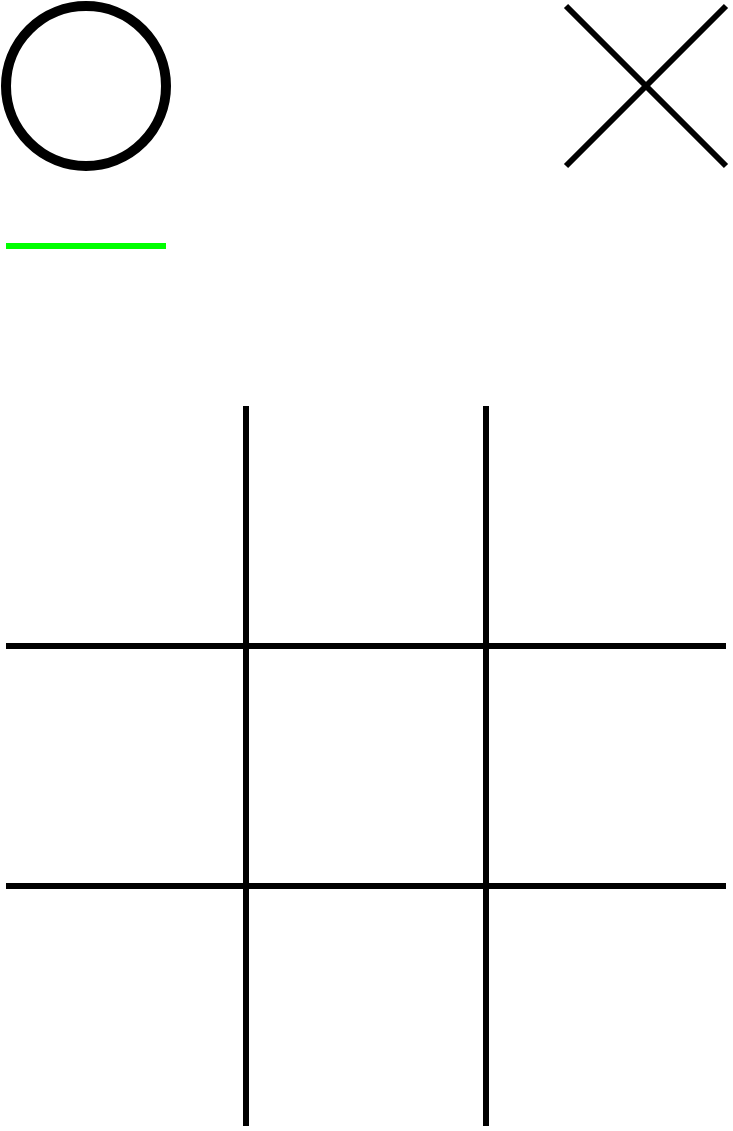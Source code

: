 <mxfile version="21.6.8" type="device">
  <diagram name="Page-1" id="Zi7R2ep28M6Ji_b3IWd0">
    <mxGraphModel dx="1434" dy="875" grid="1" gridSize="10" guides="1" tooltips="1" connect="1" arrows="1" fold="1" page="1" pageScale="1" pageWidth="850" pageHeight="1100" math="0" shadow="0">
      <root>
        <mxCell id="0" />
        <mxCell id="1" parent="0" />
        <mxCell id="QSEAzz7JvtDJgoen5yMI-3" value="" style="ellipse;whiteSpace=wrap;html=1;aspect=fixed;strokeWidth=5;fillColor=none;" vertex="1" parent="1">
          <mxGeometry x="200" y="80" width="80" height="80" as="geometry" />
        </mxCell>
        <mxCell id="QSEAzz7JvtDJgoen5yMI-4" value="" style="shape=table;startSize=0;container=1;collapsible=0;childLayout=tableLayout;fontSize=16;strokeWidth=3;swimlaneLine=1;fillColor=none;swimlaneBody=1;swimlaneHead=1;horizontal=1;top=0;bottom=0;left=0;right=0;" vertex="1" parent="1">
          <mxGeometry x="200" y="280" width="360" height="360" as="geometry" />
        </mxCell>
        <mxCell id="QSEAzz7JvtDJgoen5yMI-5" value="" style="shape=tableRow;horizontal=0;startSize=0;swimlaneHead=0;swimlaneBody=0;strokeColor=inherit;top=0;left=0;bottom=0;right=0;collapsible=0;dropTarget=0;fillColor=none;points=[[0,0.5],[1,0.5]];portConstraint=eastwest;fontSize=16;" vertex="1" parent="QSEAzz7JvtDJgoen5yMI-4">
          <mxGeometry width="360" height="120" as="geometry" />
        </mxCell>
        <mxCell id="QSEAzz7JvtDJgoen5yMI-6" value="" style="shape=partialRectangle;html=1;whiteSpace=wrap;connectable=0;strokeColor=inherit;overflow=hidden;fillColor=none;top=0;left=0;bottom=0;right=0;pointerEvents=1;fontSize=16;" vertex="1" parent="QSEAzz7JvtDJgoen5yMI-5">
          <mxGeometry width="120" height="120" as="geometry">
            <mxRectangle width="120" height="120" as="alternateBounds" />
          </mxGeometry>
        </mxCell>
        <mxCell id="QSEAzz7JvtDJgoen5yMI-7" value="" style="shape=partialRectangle;html=1;whiteSpace=wrap;connectable=0;strokeColor=inherit;overflow=hidden;fillColor=none;top=0;left=0;bottom=0;right=0;pointerEvents=1;fontSize=16;" vertex="1" parent="QSEAzz7JvtDJgoen5yMI-5">
          <mxGeometry x="120" width="120" height="120" as="geometry">
            <mxRectangle width="120" height="120" as="alternateBounds" />
          </mxGeometry>
        </mxCell>
        <mxCell id="QSEAzz7JvtDJgoen5yMI-8" value="" style="shape=partialRectangle;html=1;whiteSpace=wrap;connectable=0;strokeColor=inherit;overflow=hidden;fillColor=none;top=0;left=0;bottom=0;right=0;pointerEvents=1;fontSize=16;" vertex="1" parent="QSEAzz7JvtDJgoen5yMI-5">
          <mxGeometry x="240" width="120" height="120" as="geometry">
            <mxRectangle width="120" height="120" as="alternateBounds" />
          </mxGeometry>
        </mxCell>
        <mxCell id="QSEAzz7JvtDJgoen5yMI-9" value="" style="shape=tableRow;horizontal=0;startSize=0;swimlaneHead=0;swimlaneBody=0;strokeColor=inherit;top=0;left=0;bottom=0;right=0;collapsible=0;dropTarget=0;fillColor=none;points=[[0,0.5],[1,0.5]];portConstraint=eastwest;fontSize=16;" vertex="1" parent="QSEAzz7JvtDJgoen5yMI-4">
          <mxGeometry y="120" width="360" height="120" as="geometry" />
        </mxCell>
        <mxCell id="QSEAzz7JvtDJgoen5yMI-10" value="" style="shape=partialRectangle;html=1;whiteSpace=wrap;connectable=0;strokeColor=inherit;overflow=hidden;fillColor=none;top=0;left=0;bottom=0;right=0;pointerEvents=1;fontSize=16;" vertex="1" parent="QSEAzz7JvtDJgoen5yMI-9">
          <mxGeometry width="120" height="120" as="geometry">
            <mxRectangle width="120" height="120" as="alternateBounds" />
          </mxGeometry>
        </mxCell>
        <mxCell id="QSEAzz7JvtDJgoen5yMI-11" value="" style="shape=partialRectangle;html=1;whiteSpace=wrap;connectable=0;strokeColor=inherit;overflow=hidden;fillColor=none;top=0;left=0;bottom=0;right=0;pointerEvents=1;fontSize=16;" vertex="1" parent="QSEAzz7JvtDJgoen5yMI-9">
          <mxGeometry x="120" width="120" height="120" as="geometry">
            <mxRectangle width="120" height="120" as="alternateBounds" />
          </mxGeometry>
        </mxCell>
        <mxCell id="QSEAzz7JvtDJgoen5yMI-12" value="" style="shape=partialRectangle;html=1;whiteSpace=wrap;connectable=0;strokeColor=inherit;overflow=hidden;fillColor=none;top=0;left=0;bottom=0;right=0;pointerEvents=1;fontSize=16;" vertex="1" parent="QSEAzz7JvtDJgoen5yMI-9">
          <mxGeometry x="240" width="120" height="120" as="geometry">
            <mxRectangle width="120" height="120" as="alternateBounds" />
          </mxGeometry>
        </mxCell>
        <mxCell id="QSEAzz7JvtDJgoen5yMI-13" value="" style="shape=tableRow;horizontal=0;startSize=0;swimlaneHead=0;swimlaneBody=0;strokeColor=inherit;top=0;left=0;bottom=0;right=0;collapsible=0;dropTarget=0;fillColor=none;points=[[0,0.5],[1,0.5]];portConstraint=eastwest;fontSize=16;" vertex="1" parent="QSEAzz7JvtDJgoen5yMI-4">
          <mxGeometry y="240" width="360" height="120" as="geometry" />
        </mxCell>
        <mxCell id="QSEAzz7JvtDJgoen5yMI-14" value="" style="shape=partialRectangle;html=1;whiteSpace=wrap;connectable=0;strokeColor=inherit;overflow=hidden;fillColor=none;top=0;left=0;bottom=0;right=0;pointerEvents=1;fontSize=16;" vertex="1" parent="QSEAzz7JvtDJgoen5yMI-13">
          <mxGeometry width="120" height="120" as="geometry">
            <mxRectangle width="120" height="120" as="alternateBounds" />
          </mxGeometry>
        </mxCell>
        <mxCell id="QSEAzz7JvtDJgoen5yMI-15" value="" style="shape=partialRectangle;html=1;whiteSpace=wrap;connectable=0;strokeColor=inherit;overflow=hidden;fillColor=none;top=0;left=0;bottom=0;right=0;pointerEvents=1;fontSize=16;" vertex="1" parent="QSEAzz7JvtDJgoen5yMI-13">
          <mxGeometry x="120" width="120" height="120" as="geometry">
            <mxRectangle width="120" height="120" as="alternateBounds" />
          </mxGeometry>
        </mxCell>
        <mxCell id="QSEAzz7JvtDJgoen5yMI-16" value="" style="shape=partialRectangle;html=1;whiteSpace=wrap;connectable=0;strokeColor=inherit;overflow=hidden;fillColor=none;top=0;left=0;bottom=0;right=0;pointerEvents=1;fontSize=16;" vertex="1" parent="QSEAzz7JvtDJgoen5yMI-13">
          <mxGeometry x="240" width="120" height="120" as="geometry">
            <mxRectangle width="120" height="120" as="alternateBounds" />
          </mxGeometry>
        </mxCell>
        <mxCell id="QSEAzz7JvtDJgoen5yMI-17" value="" style="endArrow=none;html=1;rounded=0;strokeWidth=3;" edge="1" parent="1">
          <mxGeometry width="50" height="50" relative="1" as="geometry">
            <mxPoint x="480" y="160" as="sourcePoint" />
            <mxPoint x="560" y="80" as="targetPoint" />
          </mxGeometry>
        </mxCell>
        <mxCell id="QSEAzz7JvtDJgoen5yMI-18" value="" style="endArrow=none;html=1;rounded=0;strokeWidth=3;" edge="1" parent="1">
          <mxGeometry width="50" height="50" relative="1" as="geometry">
            <mxPoint x="480" y="80" as="sourcePoint" />
            <mxPoint x="560" y="160" as="targetPoint" />
          </mxGeometry>
        </mxCell>
        <mxCell id="QSEAzz7JvtDJgoen5yMI-19" value="" style="endArrow=none;html=1;rounded=0;strokeWidth=3;strokeColor=#00FF00;" edge="1" parent="1">
          <mxGeometry width="50" height="50" relative="1" as="geometry">
            <mxPoint x="200" y="200" as="sourcePoint" />
            <mxPoint x="280" y="200" as="targetPoint" />
          </mxGeometry>
        </mxCell>
      </root>
    </mxGraphModel>
  </diagram>
</mxfile>
